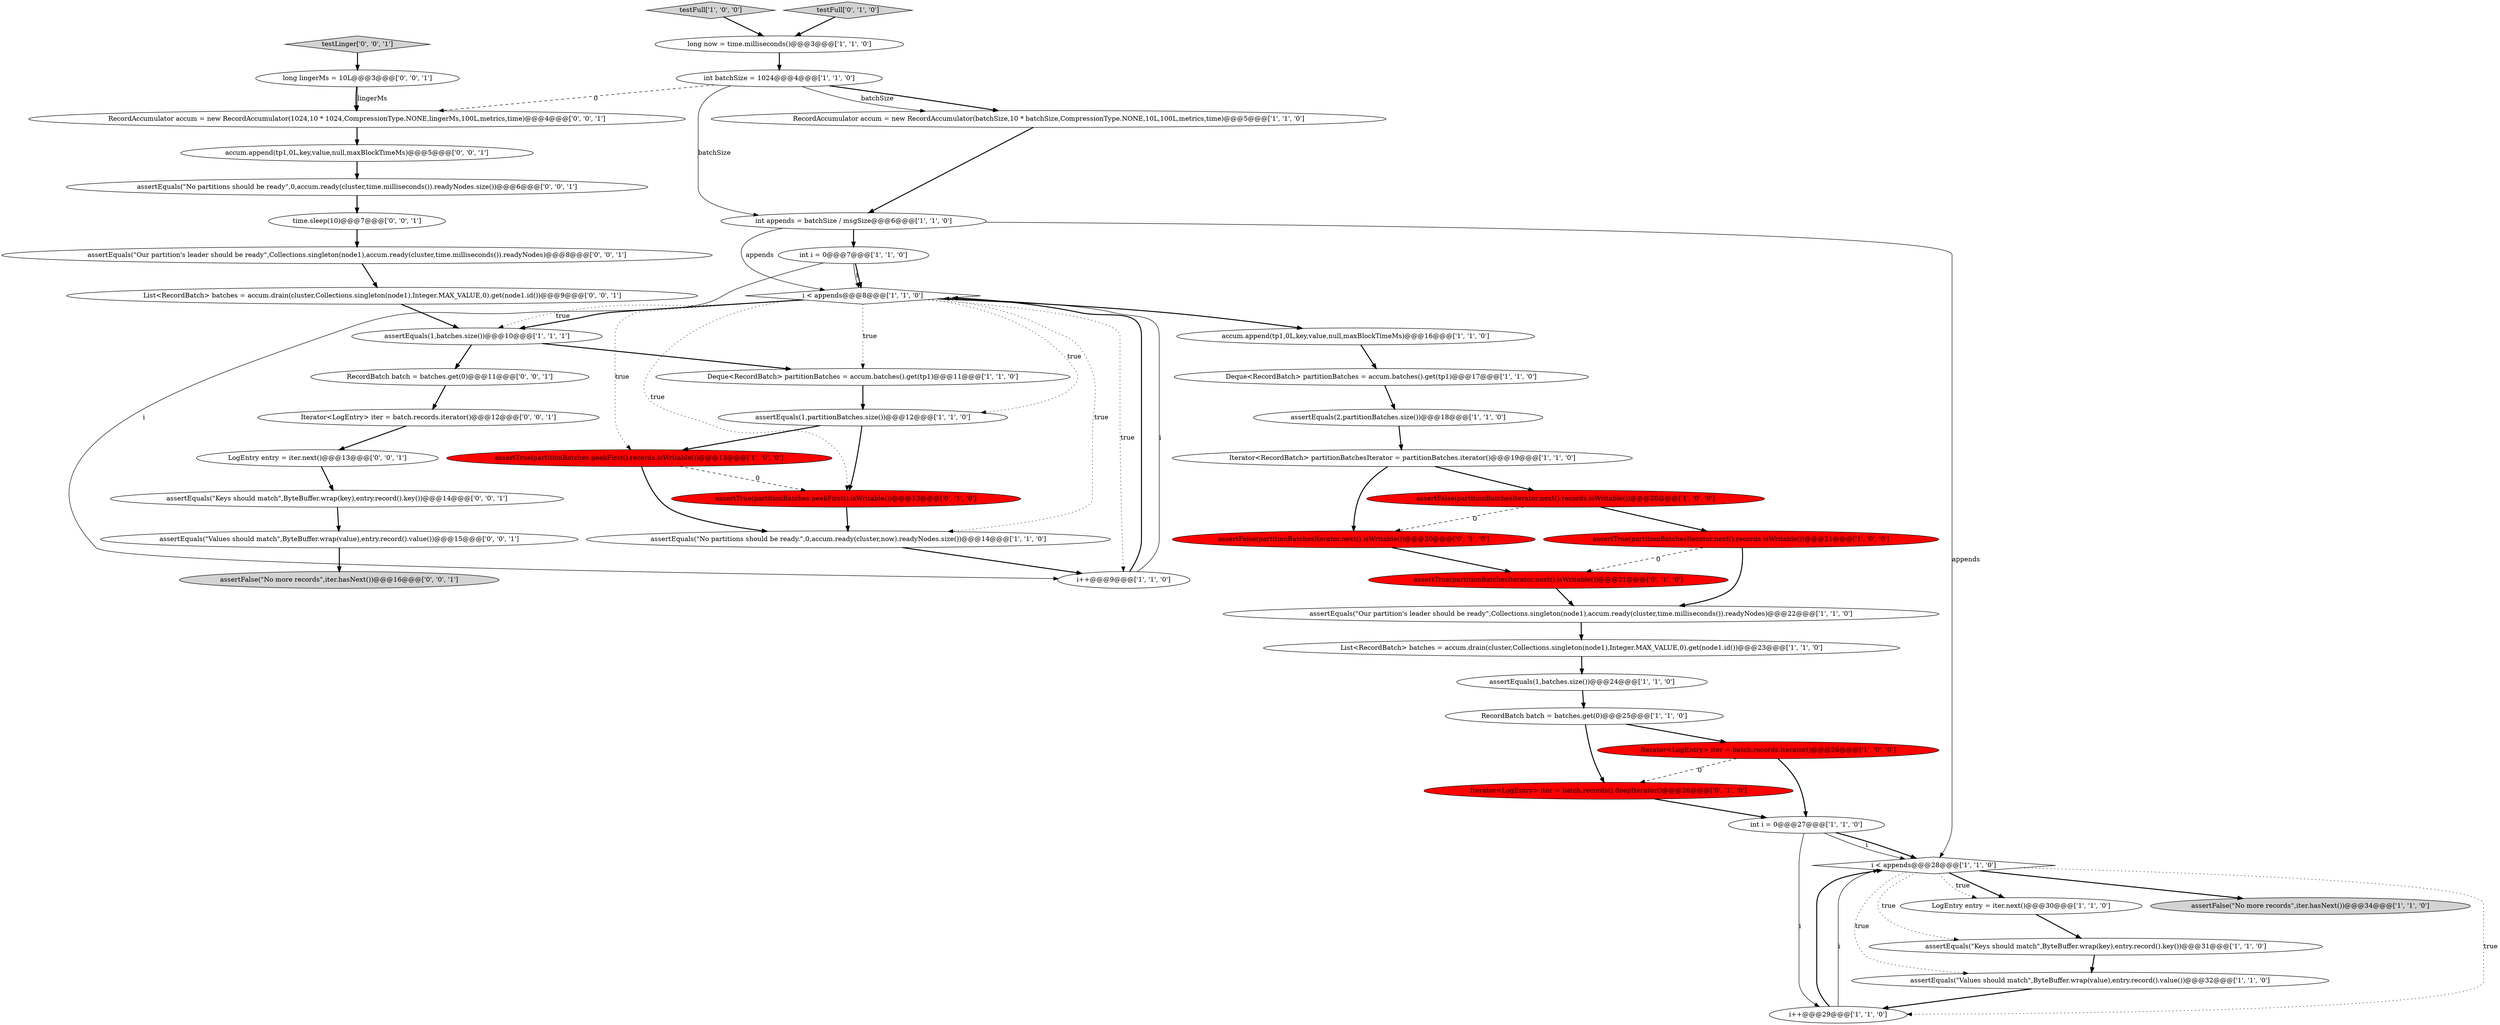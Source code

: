 digraph {
22 [style = filled, label = "RecordBatch batch = batches.get(0)@@@25@@@['1', '1', '0']", fillcolor = white, shape = ellipse image = "AAA0AAABBB1BBB"];
2 [style = filled, label = "assertTrue(partitionBatches.peekFirst().records.isWritable())@@@13@@@['1', '0', '0']", fillcolor = red, shape = ellipse image = "AAA1AAABBB1BBB"];
21 [style = filled, label = "assertEquals(1,partitionBatches.size())@@@12@@@['1', '1', '0']", fillcolor = white, shape = ellipse image = "AAA0AAABBB1BBB"];
47 [style = filled, label = "List<RecordBatch> batches = accum.drain(cluster,Collections.singleton(node1),Integer.MAX_VALUE,0).get(node1.id())@@@9@@@['0', '0', '1']", fillcolor = white, shape = ellipse image = "AAA0AAABBB3BBB"];
26 [style = filled, label = "i < appends@@@28@@@['1', '1', '0']", fillcolor = white, shape = diamond image = "AAA0AAABBB1BBB"];
49 [style = filled, label = "RecordBatch batch = batches.get(0)@@@11@@@['0', '0', '1']", fillcolor = white, shape = ellipse image = "AAA0AAABBB3BBB"];
4 [style = filled, label = "Iterator<LogEntry> iter = batch.records.iterator()@@@26@@@['1', '0', '0']", fillcolor = red, shape = ellipse image = "AAA1AAABBB1BBB"];
9 [style = filled, label = "assertFalse(\"No more records\",iter.hasNext())@@@34@@@['1', '1', '0']", fillcolor = lightgray, shape = ellipse image = "AAA0AAABBB1BBB"];
13 [style = filled, label = "assertTrue(partitionBatchesIterator.next().records.isWritable())@@@21@@@['1', '0', '0']", fillcolor = red, shape = ellipse image = "AAA1AAABBB1BBB"];
27 [style = filled, label = "i++@@@29@@@['1', '1', '0']", fillcolor = white, shape = ellipse image = "AAA0AAABBB1BBB"];
19 [style = filled, label = "int batchSize = 1024@@@4@@@['1', '1', '0']", fillcolor = white, shape = ellipse image = "AAA0AAABBB1BBB"];
7 [style = filled, label = "assertEquals(\"Values should match\",ByteBuffer.wrap(value),entry.record().value())@@@32@@@['1', '1', '0']", fillcolor = white, shape = ellipse image = "AAA0AAABBB1BBB"];
16 [style = filled, label = "RecordAccumulator accum = new RecordAccumulator(batchSize,10 * batchSize,CompressionType.NONE,10L,100L,metrics,time)@@@5@@@['1', '1', '0']", fillcolor = white, shape = ellipse image = "AAA0AAABBB1BBB"];
45 [style = filled, label = "assertEquals(\"No partitions should be ready\",0,accum.ready(cluster,time.milliseconds()).readyNodes.size())@@@6@@@['0', '0', '1']", fillcolor = white, shape = ellipse image = "AAA0AAABBB3BBB"];
43 [style = filled, label = "testLinger['0', '0', '1']", fillcolor = lightgray, shape = diamond image = "AAA0AAABBB3BBB"];
36 [style = filled, label = "assertEquals(\"Our partition's leader should be ready\",Collections.singleton(node1),accum.ready(cluster,time.milliseconds()).readyNodes)@@@8@@@['0', '0', '1']", fillcolor = white, shape = ellipse image = "AAA0AAABBB3BBB"];
48 [style = filled, label = "assertEquals(\"Values should match\",ByteBuffer.wrap(value),entry.record().value())@@@15@@@['0', '0', '1']", fillcolor = white, shape = ellipse image = "AAA0AAABBB3BBB"];
46 [style = filled, label = "LogEntry entry = iter.next()@@@13@@@['0', '0', '1']", fillcolor = white, shape = ellipse image = "AAA0AAABBB3BBB"];
38 [style = filled, label = "assertFalse(\"No more records\",iter.hasNext())@@@16@@@['0', '0', '1']", fillcolor = lightgray, shape = ellipse image = "AAA0AAABBB3BBB"];
23 [style = filled, label = "accum.append(tp1,0L,key,value,null,maxBlockTimeMs)@@@16@@@['1', '1', '0']", fillcolor = white, shape = ellipse image = "AAA0AAABBB1BBB"];
29 [style = filled, label = "assertEquals(\"No partitions should be ready.\",0,accum.ready(cluster,now).readyNodes.size())@@@14@@@['1', '1', '0']", fillcolor = white, shape = ellipse image = "AAA0AAABBB1BBB"];
5 [style = filled, label = "i < appends@@@8@@@['1', '1', '0']", fillcolor = white, shape = diamond image = "AAA0AAABBB1BBB"];
41 [style = filled, label = "accum.append(tp1,0L,key,value,null,maxBlockTimeMs)@@@5@@@['0', '0', '1']", fillcolor = white, shape = ellipse image = "AAA0AAABBB3BBB"];
15 [style = filled, label = "List<RecordBatch> batches = accum.drain(cluster,Collections.singleton(node1),Integer.MAX_VALUE,0).get(node1.id())@@@23@@@['1', '1', '0']", fillcolor = white, shape = ellipse image = "AAA0AAABBB1BBB"];
42 [style = filled, label = "RecordAccumulator accum = new RecordAccumulator(1024,10 * 1024,CompressionType.NONE,lingerMs,100L,metrics,time)@@@4@@@['0', '0', '1']", fillcolor = white, shape = ellipse image = "AAA0AAABBB3BBB"];
6 [style = filled, label = "assertEquals(\"Keys should match\",ByteBuffer.wrap(key),entry.record().key())@@@31@@@['1', '1', '0']", fillcolor = white, shape = ellipse image = "AAA0AAABBB1BBB"];
24 [style = filled, label = "long now = time.milliseconds()@@@3@@@['1', '1', '0']", fillcolor = white, shape = ellipse image = "AAA0AAABBB1BBB"];
39 [style = filled, label = "time.sleep(10)@@@7@@@['0', '0', '1']", fillcolor = white, shape = ellipse image = "AAA0AAABBB3BBB"];
33 [style = filled, label = "assertTrue(partitionBatches.peekFirst().isWritable())@@@13@@@['0', '1', '0']", fillcolor = red, shape = ellipse image = "AAA1AAABBB2BBB"];
11 [style = filled, label = "LogEntry entry = iter.next()@@@30@@@['1', '1', '0']", fillcolor = white, shape = ellipse image = "AAA0AAABBB1BBB"];
1 [style = filled, label = "int appends = batchSize / msgSize@@@6@@@['1', '1', '0']", fillcolor = white, shape = ellipse image = "AAA0AAABBB1BBB"];
17 [style = filled, label = "i++@@@9@@@['1', '1', '0']", fillcolor = white, shape = ellipse image = "AAA0AAABBB1BBB"];
20 [style = filled, label = "assertEquals(\"Our partition's leader should be ready\",Collections.singleton(node1),accum.ready(cluster,time.milliseconds()).readyNodes)@@@22@@@['1', '1', '0']", fillcolor = white, shape = ellipse image = "AAA0AAABBB1BBB"];
0 [style = filled, label = "Iterator<RecordBatch> partitionBatchesIterator = partitionBatches.iterator()@@@19@@@['1', '1', '0']", fillcolor = white, shape = ellipse image = "AAA0AAABBB1BBB"];
12 [style = filled, label = "int i = 0@@@7@@@['1', '1', '0']", fillcolor = white, shape = ellipse image = "AAA0AAABBB1BBB"];
32 [style = filled, label = "assertTrue(partitionBatchesIterator.next().isWritable())@@@21@@@['0', '1', '0']", fillcolor = red, shape = ellipse image = "AAA1AAABBB2BBB"];
10 [style = filled, label = "Deque<RecordBatch> partitionBatches = accum.batches().get(tp1)@@@11@@@['1', '1', '0']", fillcolor = white, shape = ellipse image = "AAA0AAABBB1BBB"];
8 [style = filled, label = "assertFalse(partitionBatchesIterator.next().records.isWritable())@@@20@@@['1', '0', '0']", fillcolor = red, shape = ellipse image = "AAA1AAABBB1BBB"];
37 [style = filled, label = "assertEquals(\"Keys should match\",ByteBuffer.wrap(key),entry.record().key())@@@14@@@['0', '0', '1']", fillcolor = white, shape = ellipse image = "AAA0AAABBB3BBB"];
18 [style = filled, label = "testFull['1', '0', '0']", fillcolor = lightgray, shape = diamond image = "AAA0AAABBB1BBB"];
34 [style = filled, label = "testFull['0', '1', '0']", fillcolor = lightgray, shape = diamond image = "AAA0AAABBB2BBB"];
28 [style = filled, label = "Deque<RecordBatch> partitionBatches = accum.batches().get(tp1)@@@17@@@['1', '1', '0']", fillcolor = white, shape = ellipse image = "AAA0AAABBB1BBB"];
25 [style = filled, label = "assertEquals(1,batches.size())@@@24@@@['1', '1', '0']", fillcolor = white, shape = ellipse image = "AAA0AAABBB1BBB"];
3 [style = filled, label = "assertEquals(2,partitionBatches.size())@@@18@@@['1', '1', '0']", fillcolor = white, shape = ellipse image = "AAA0AAABBB1BBB"];
14 [style = filled, label = "assertEquals(1,batches.size())@@@10@@@['1', '1', '1']", fillcolor = white, shape = ellipse image = "AAA0AAABBB1BBB"];
35 [style = filled, label = "Iterator<LogEntry> iter = batch.records().deepIterator()@@@26@@@['0', '1', '0']", fillcolor = red, shape = ellipse image = "AAA1AAABBB2BBB"];
44 [style = filled, label = "long lingerMs = 10L@@@3@@@['0', '0', '1']", fillcolor = white, shape = ellipse image = "AAA0AAABBB3BBB"];
31 [style = filled, label = "assertFalse(partitionBatchesIterator.next().isWritable())@@@20@@@['0', '1', '0']", fillcolor = red, shape = ellipse image = "AAA1AAABBB2BBB"];
30 [style = filled, label = "int i = 0@@@27@@@['1', '1', '0']", fillcolor = white, shape = ellipse image = "AAA0AAABBB1BBB"];
40 [style = filled, label = "Iterator<LogEntry> iter = batch.records.iterator()@@@12@@@['0', '0', '1']", fillcolor = white, shape = ellipse image = "AAA0AAABBB3BBB"];
5->17 [style = dotted, label="true"];
5->14 [style = dotted, label="true"];
44->42 [style = bold, label=""];
17->5 [style = bold, label=""];
42->41 [style = bold, label=""];
18->24 [style = bold, label=""];
29->17 [style = bold, label=""];
36->47 [style = bold, label=""];
24->19 [style = bold, label=""];
12->5 [style = bold, label=""];
14->49 [style = bold, label=""];
5->23 [style = bold, label=""];
25->22 [style = bold, label=""];
15->25 [style = bold, label=""];
5->10 [style = dotted, label="true"];
31->32 [style = bold, label=""];
26->27 [style = dotted, label="true"];
21->33 [style = bold, label=""];
11->6 [style = bold, label=""];
30->26 [style = bold, label=""];
1->5 [style = solid, label="appends"];
30->26 [style = solid, label="i"];
14->10 [style = bold, label=""];
26->9 [style = bold, label=""];
5->33 [style = dotted, label="true"];
10->21 [style = bold, label=""];
30->27 [style = solid, label="i"];
5->14 [style = bold, label=""];
19->1 [style = solid, label="batchSize"];
46->37 [style = bold, label=""];
26->11 [style = bold, label=""];
3->0 [style = bold, label=""];
21->2 [style = bold, label=""];
19->16 [style = bold, label=""];
22->4 [style = bold, label=""];
33->29 [style = bold, label=""];
23->28 [style = bold, label=""];
40->46 [style = bold, label=""];
17->5 [style = solid, label="i"];
13->32 [style = dashed, label="0"];
27->26 [style = bold, label=""];
34->24 [style = bold, label=""];
4->30 [style = bold, label=""];
48->38 [style = bold, label=""];
19->16 [style = solid, label="batchSize"];
16->1 [style = bold, label=""];
1->26 [style = solid, label="appends"];
12->5 [style = solid, label="i"];
12->17 [style = solid, label="i"];
37->48 [style = bold, label=""];
27->26 [style = solid, label="i"];
0->8 [style = bold, label=""];
1->12 [style = bold, label=""];
7->27 [style = bold, label=""];
45->39 [style = bold, label=""];
5->21 [style = dotted, label="true"];
41->45 [style = bold, label=""];
26->6 [style = dotted, label="true"];
2->33 [style = dashed, label="0"];
28->3 [style = bold, label=""];
5->29 [style = dotted, label="true"];
26->11 [style = dotted, label="true"];
8->31 [style = dashed, label="0"];
6->7 [style = bold, label=""];
49->40 [style = bold, label=""];
2->29 [style = bold, label=""];
22->35 [style = bold, label=""];
20->15 [style = bold, label=""];
35->30 [style = bold, label=""];
32->20 [style = bold, label=""];
39->36 [style = bold, label=""];
47->14 [style = bold, label=""];
43->44 [style = bold, label=""];
4->35 [style = dashed, label="0"];
44->42 [style = solid, label="lingerMs"];
8->13 [style = bold, label=""];
0->31 [style = bold, label=""];
5->2 [style = dotted, label="true"];
26->7 [style = dotted, label="true"];
13->20 [style = bold, label=""];
19->42 [style = dashed, label="0"];
}
